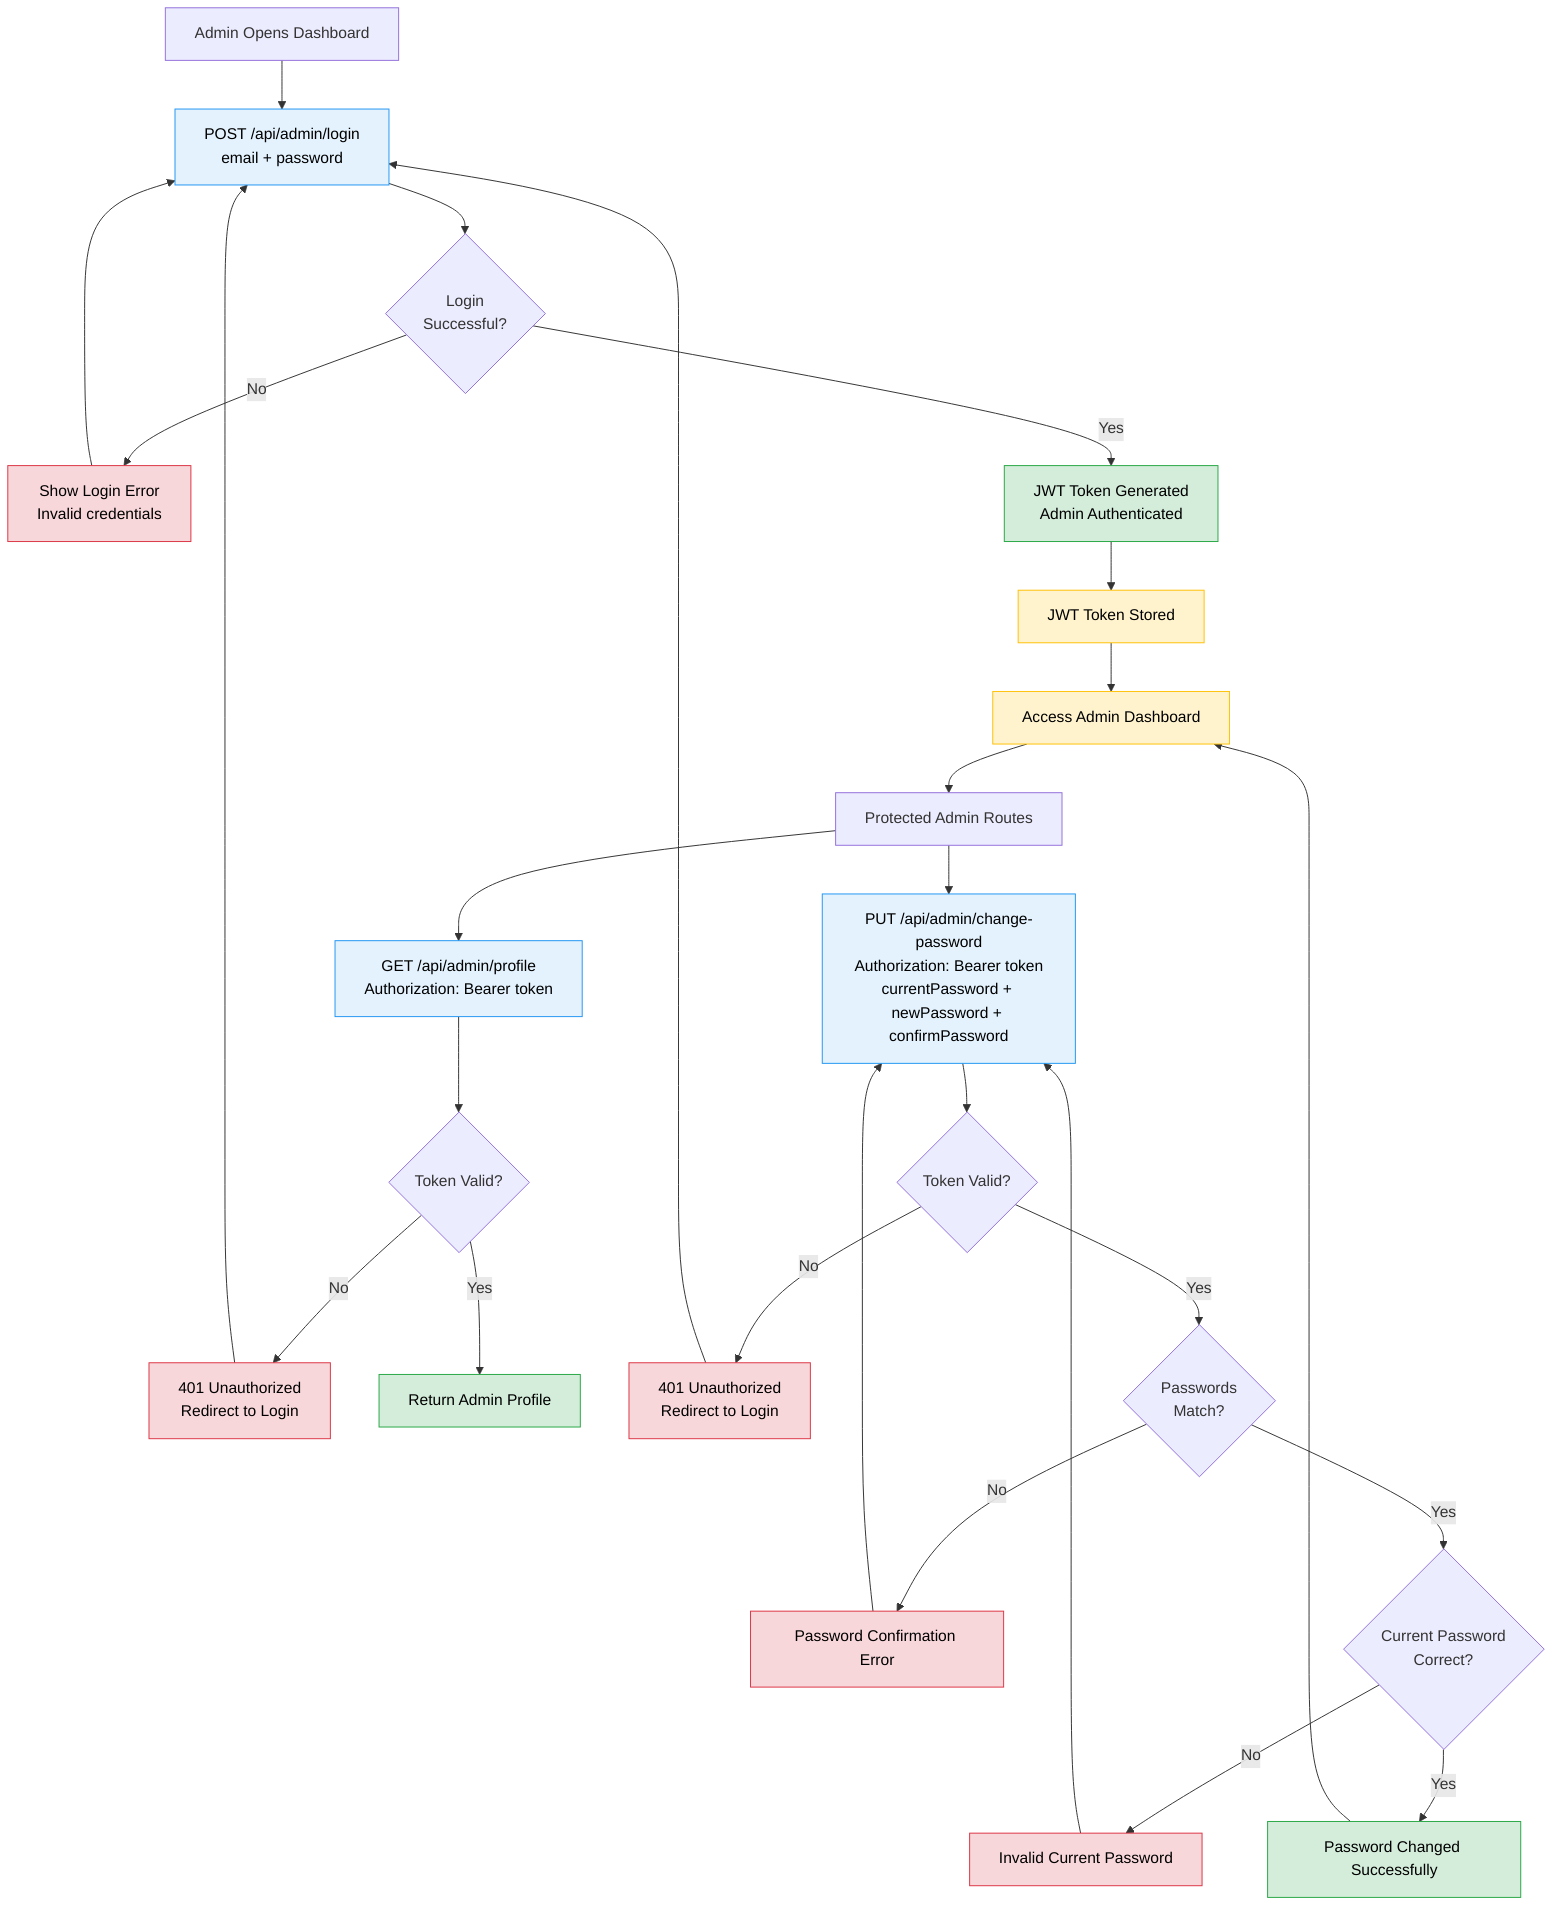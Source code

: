 graph TD
    A["Admin Opens Dashboard"] --> B["POST /api/admin/login<br/>email + password"]
    B --> C{Login<br/>Successful?}
    C -->|No| D["Show Login Error<br/>Invalid credentials"]
    C -->|Yes| E["JWT Token Generated<br/>Admin Authenticated"]
    
    %% Authenticated Access
    E --> F["JWT Token Stored"]
    F --> G["Access Admin Dashboard"]
    G --> H["Protected Admin Routes"]
    
    %% Profile Management
    H --> I["GET /api/admin/profile<br/>Authorization: Bearer token"]
    I --> J{Token Valid?}
    J -->|No| K["401 Unauthorized<br/>Redirect to Login"]
    J -->|Yes| L["Return Admin Profile"]
    
    %% Password Change
    H --> M["PUT /api/admin/change-password<br/>Authorization: Bearer token<br/>currentPassword + newPassword + confirmPassword"]
    M --> N{Token Valid?}
    N -->|No| O["401 Unauthorized<br/>Redirect to Login"]
    N -->|Yes| P{Passwords<br/>Match?}
    P -->|No| Q["Password Confirmation Error"]
    P -->|Yes| R{Current Password<br/>Correct?}
    R -->|No| S["Invalid Current Password"]
    R -->|Yes| T["Password Changed Successfully"]
    
    %% Error Handling & Redirects
    D --> B
    K --> B
    O --> B
    Q --> M
    S --> M
    T --> G
    
    %% Styling
    classDef success fill:#d4edda,stroke:#28a745,color:#000
    classDef error fill:#f8d7da,stroke:#dc3545,color:#000
    classDef process fill:#fff3cd,stroke:#ffc107,color:#000
    classDef endpoint fill:#e3f2fd,stroke:#2196f3,color:#000
    
    class E,L,T success
    class D,K,O,Q,S error
    class F,G process
    class B,I,M endpoint